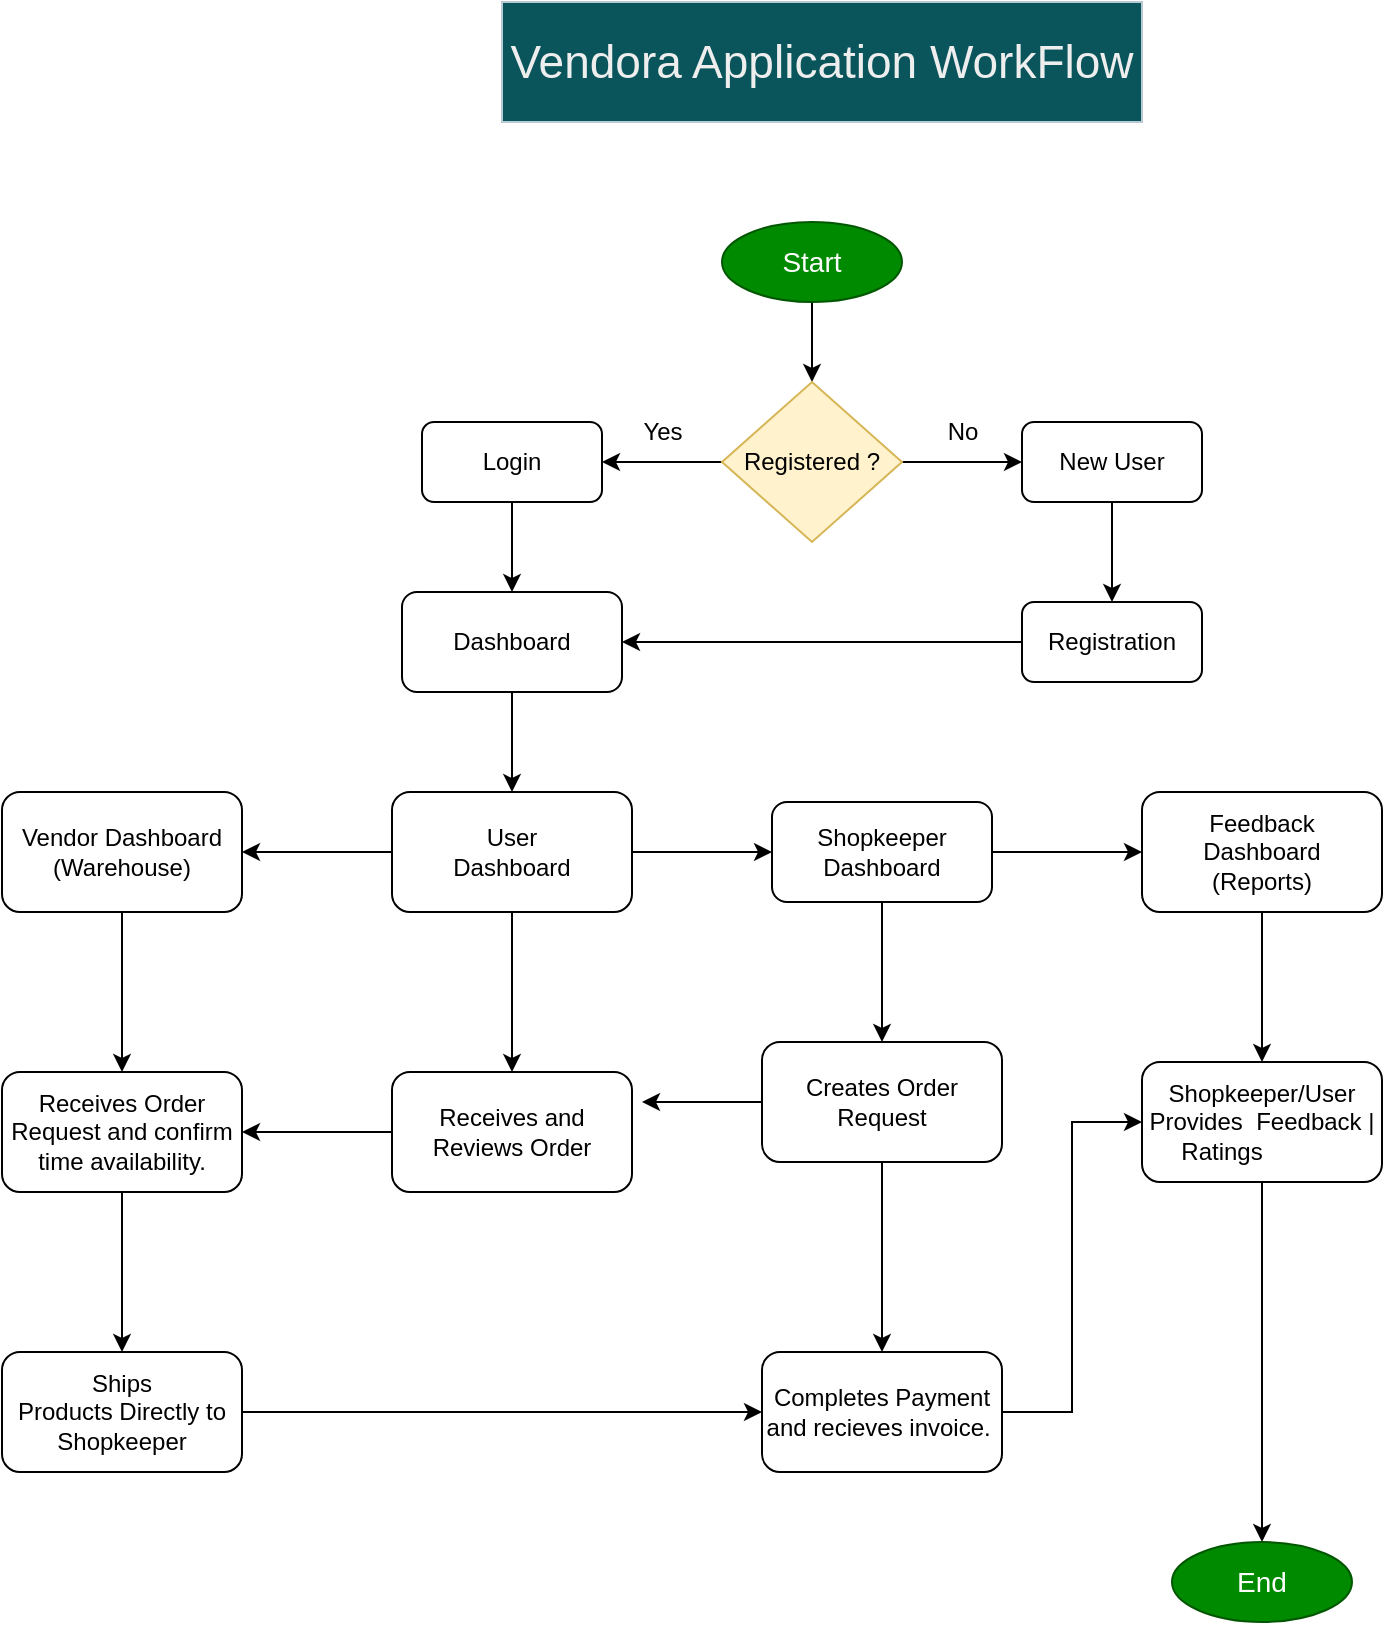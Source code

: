 <mxfile version="24.9.2">
  <diagram id="C5RBs43oDa-KdzZeNtuy" name="Page-1">
    <mxGraphModel dx="1222" dy="634" grid="1" gridSize="10" guides="1" tooltips="1" connect="1" arrows="1" fold="1" page="1" pageScale="1" pageWidth="1169" pageHeight="1654" background="none" math="0" shadow="0">
      <root>
        <mxCell id="WIyWlLk6GJQsqaUBKTNV-0" />
        <mxCell id="WIyWlLk6GJQsqaUBKTNV-1" parent="WIyWlLk6GJQsqaUBKTNV-0" />
        <mxCell id="H0ZH2b96q6sk3cJOSCIK-0" value="&lt;font style=&quot;font-size: 23px;&quot;&gt;Vendora Application WorkFlow&lt;/font&gt;" style="rounded=0;whiteSpace=wrap;html=1;labelBackgroundColor=none;fillColor=#09555B;strokeColor=#BAC8D3;fontColor=#EEEEEE;" parent="WIyWlLk6GJQsqaUBKTNV-1" vertex="1">
          <mxGeometry x="430" y="10" width="320" height="60" as="geometry" />
        </mxCell>
        <mxCell id="k7PWy4P7F-KXpjFMV805-2" style="edgeStyle=orthogonalEdgeStyle;rounded=0;orthogonalLoop=1;jettySize=auto;html=1;exitX=0.5;exitY=1;exitDx=0;exitDy=0;entryX=0.5;entryY=0;entryDx=0;entryDy=0;" parent="WIyWlLk6GJQsqaUBKTNV-1" source="k7PWy4P7F-KXpjFMV805-0" target="k7PWy4P7F-KXpjFMV805-1" edge="1">
          <mxGeometry relative="1" as="geometry" />
        </mxCell>
        <mxCell id="k7PWy4P7F-KXpjFMV805-0" value="&lt;font style=&quot;font-size: 14px;&quot;&gt;Start&lt;/font&gt;" style="ellipse;whiteSpace=wrap;html=1;fillColor=#008a00;strokeColor=#005700;fontColor=#ffffff;" parent="WIyWlLk6GJQsqaUBKTNV-1" vertex="1">
          <mxGeometry x="540" y="120" width="90" height="40" as="geometry" />
        </mxCell>
        <mxCell id="k7PWy4P7F-KXpjFMV805-5" style="edgeStyle=orthogonalEdgeStyle;rounded=0;orthogonalLoop=1;jettySize=auto;html=1;exitX=0;exitY=0.5;exitDx=0;exitDy=0;entryX=1;entryY=0.5;entryDx=0;entryDy=0;" parent="WIyWlLk6GJQsqaUBKTNV-1" source="k7PWy4P7F-KXpjFMV805-1" target="k7PWy4P7F-KXpjFMV805-3" edge="1">
          <mxGeometry relative="1" as="geometry" />
        </mxCell>
        <mxCell id="k7PWy4P7F-KXpjFMV805-6" style="edgeStyle=orthogonalEdgeStyle;rounded=0;orthogonalLoop=1;jettySize=auto;html=1;exitX=1;exitY=0.5;exitDx=0;exitDy=0;entryX=0;entryY=0.5;entryDx=0;entryDy=0;" parent="WIyWlLk6GJQsqaUBKTNV-1" source="k7PWy4P7F-KXpjFMV805-1" target="k7PWy4P7F-KXpjFMV805-4" edge="1">
          <mxGeometry relative="1" as="geometry" />
        </mxCell>
        <mxCell id="k7PWy4P7F-KXpjFMV805-1" value="Registered ?" style="rhombus;whiteSpace=wrap;html=1;fillColor=#fff2cc;strokeColor=#d6b656;" parent="WIyWlLk6GJQsqaUBKTNV-1" vertex="1">
          <mxGeometry x="540" y="200" width="90" height="80" as="geometry" />
        </mxCell>
        <mxCell id="mg_qh-bY2OpJn6G6VID9-0" style="edgeStyle=orthogonalEdgeStyle;rounded=0;orthogonalLoop=1;jettySize=auto;html=1;exitX=0.5;exitY=1;exitDx=0;exitDy=0;entryX=0.5;entryY=0;entryDx=0;entryDy=0;" parent="WIyWlLk6GJQsqaUBKTNV-1" source="k7PWy4P7F-KXpjFMV805-3" target="k7PWy4P7F-KXpjFMV805-12" edge="1">
          <mxGeometry relative="1" as="geometry" />
        </mxCell>
        <mxCell id="k7PWy4P7F-KXpjFMV805-3" value="Login" style="rounded=1;whiteSpace=wrap;html=1;" parent="WIyWlLk6GJQsqaUBKTNV-1" vertex="1">
          <mxGeometry x="390" y="220" width="90" height="40" as="geometry" />
        </mxCell>
        <mxCell id="k7PWy4P7F-KXpjFMV805-11" style="edgeStyle=orthogonalEdgeStyle;rounded=0;orthogonalLoop=1;jettySize=auto;html=1;exitX=0.5;exitY=1;exitDx=0;exitDy=0;entryX=0.5;entryY=0;entryDx=0;entryDy=0;" parent="WIyWlLk6GJQsqaUBKTNV-1" source="k7PWy4P7F-KXpjFMV805-4" target="k7PWy4P7F-KXpjFMV805-10" edge="1">
          <mxGeometry relative="1" as="geometry" />
        </mxCell>
        <mxCell id="k7PWy4P7F-KXpjFMV805-4" value="New User" style="rounded=1;whiteSpace=wrap;html=1;" parent="WIyWlLk6GJQsqaUBKTNV-1" vertex="1">
          <mxGeometry x="690" y="220" width="90" height="40" as="geometry" />
        </mxCell>
        <mxCell id="k7PWy4P7F-KXpjFMV805-7" value="Yes" style="text;html=1;align=center;verticalAlign=middle;resizable=0;points=[];autosize=1;strokeColor=none;fillColor=none;" parent="WIyWlLk6GJQsqaUBKTNV-1" vertex="1">
          <mxGeometry x="490" y="210" width="40" height="30" as="geometry" />
        </mxCell>
        <mxCell id="k7PWy4P7F-KXpjFMV805-9" value="No" style="text;html=1;align=center;verticalAlign=middle;resizable=0;points=[];autosize=1;strokeColor=none;fillColor=none;" parent="WIyWlLk6GJQsqaUBKTNV-1" vertex="1">
          <mxGeometry x="640" y="210" width="40" height="30" as="geometry" />
        </mxCell>
        <mxCell id="mg_qh-bY2OpJn6G6VID9-1" style="edgeStyle=orthogonalEdgeStyle;rounded=0;orthogonalLoop=1;jettySize=auto;html=1;entryX=1;entryY=0.5;entryDx=0;entryDy=0;" parent="WIyWlLk6GJQsqaUBKTNV-1" source="k7PWy4P7F-KXpjFMV805-10" target="k7PWy4P7F-KXpjFMV805-12" edge="1">
          <mxGeometry relative="1" as="geometry" />
        </mxCell>
        <mxCell id="k7PWy4P7F-KXpjFMV805-10" value="Registration" style="rounded=1;whiteSpace=wrap;html=1;" parent="WIyWlLk6GJQsqaUBKTNV-1" vertex="1">
          <mxGeometry x="690" y="310" width="90" height="40" as="geometry" />
        </mxCell>
        <mxCell id="PX6cCIp5oODoY7Ji9E9P-23" style="edgeStyle=orthogonalEdgeStyle;rounded=0;orthogonalLoop=1;jettySize=auto;html=1;exitX=0.5;exitY=1;exitDx=0;exitDy=0;entryX=0.5;entryY=0;entryDx=0;entryDy=0;" edge="1" parent="WIyWlLk6GJQsqaUBKTNV-1" source="k7PWy4P7F-KXpjFMV805-12" target="PX6cCIp5oODoY7Ji9E9P-21">
          <mxGeometry relative="1" as="geometry" />
        </mxCell>
        <mxCell id="k7PWy4P7F-KXpjFMV805-12" value="Dashboard" style="rounded=1;whiteSpace=wrap;html=1;" parent="WIyWlLk6GJQsqaUBKTNV-1" vertex="1">
          <mxGeometry x="380" y="305" width="110" height="50" as="geometry" />
        </mxCell>
        <mxCell id="PX6cCIp5oODoY7Ji9E9P-13" value="" style="edgeStyle=orthogonalEdgeStyle;rounded=0;orthogonalLoop=1;jettySize=auto;html=1;" edge="1" parent="WIyWlLk6GJQsqaUBKTNV-1" source="PX6cCIp5oODoY7Ji9E9P-0" target="PX6cCIp5oODoY7Ji9E9P-12">
          <mxGeometry relative="1" as="geometry" />
        </mxCell>
        <mxCell id="PX6cCIp5oODoY7Ji9E9P-40" value="" style="edgeStyle=orthogonalEdgeStyle;rounded=0;orthogonalLoop=1;jettySize=auto;html=1;" edge="1" parent="WIyWlLk6GJQsqaUBKTNV-1" source="PX6cCIp5oODoY7Ji9E9P-0" target="PX6cCIp5oODoY7Ji9E9P-7">
          <mxGeometry relative="1" as="geometry" />
        </mxCell>
        <mxCell id="PX6cCIp5oODoY7Ji9E9P-0" value="Shopkeeper&lt;br&gt;Dashboard" style="rounded=1;whiteSpace=wrap;html=1;" vertex="1" parent="WIyWlLk6GJQsqaUBKTNV-1">
          <mxGeometry x="565" y="410" width="110" height="50" as="geometry" />
        </mxCell>
        <mxCell id="PX6cCIp5oODoY7Ji9E9P-30" value="" style="edgeStyle=orthogonalEdgeStyle;rounded=0;orthogonalLoop=1;jettySize=auto;html=1;" edge="1" parent="WIyWlLk6GJQsqaUBKTNV-1" source="PX6cCIp5oODoY7Ji9E9P-4" target="PX6cCIp5oODoY7Ji9E9P-29">
          <mxGeometry relative="1" as="geometry" />
        </mxCell>
        <mxCell id="PX6cCIp5oODoY7Ji9E9P-4" value="Vendor Dashboard&lt;br&gt;(Warehouse)" style="whiteSpace=wrap;html=1;rounded=1;" vertex="1" parent="WIyWlLk6GJQsqaUBKTNV-1">
          <mxGeometry x="180" y="405" width="120" height="60" as="geometry" />
        </mxCell>
        <mxCell id="PX6cCIp5oODoY7Ji9E9P-39" value="" style="edgeStyle=orthogonalEdgeStyle;rounded=0;orthogonalLoop=1;jettySize=auto;html=1;" edge="1" parent="WIyWlLk6GJQsqaUBKTNV-1" source="PX6cCIp5oODoY7Ji9E9P-7" target="PX6cCIp5oODoY7Ji9E9P-38">
          <mxGeometry relative="1" as="geometry" />
        </mxCell>
        <mxCell id="PX6cCIp5oODoY7Ji9E9P-7" value="Feedback&lt;br&gt;Dashboard&lt;br&gt;(Reports)" style="whiteSpace=wrap;html=1;rounded=1;" vertex="1" parent="WIyWlLk6GJQsqaUBKTNV-1">
          <mxGeometry x="750" y="405" width="120" height="60" as="geometry" />
        </mxCell>
        <mxCell id="PX6cCIp5oODoY7Ji9E9P-16" style="edgeStyle=orthogonalEdgeStyle;rounded=0;orthogonalLoop=1;jettySize=auto;html=1;exitX=0;exitY=0.5;exitDx=0;exitDy=0;entryX=1;entryY=0.5;entryDx=0;entryDy=0;" edge="1" parent="WIyWlLk6GJQsqaUBKTNV-1" source="PX6cCIp5oODoY7Ji9E9P-12">
          <mxGeometry relative="1" as="geometry">
            <mxPoint x="500" y="560" as="targetPoint" />
          </mxGeometry>
        </mxCell>
        <mxCell id="PX6cCIp5oODoY7Ji9E9P-37" style="edgeStyle=orthogonalEdgeStyle;rounded=0;orthogonalLoop=1;jettySize=auto;html=1;exitX=0.5;exitY=1;exitDx=0;exitDy=0;entryX=0.5;entryY=0;entryDx=0;entryDy=0;" edge="1" parent="WIyWlLk6GJQsqaUBKTNV-1" source="PX6cCIp5oODoY7Ji9E9P-12" target="PX6cCIp5oODoY7Ji9E9P-34">
          <mxGeometry relative="1" as="geometry" />
        </mxCell>
        <mxCell id="PX6cCIp5oODoY7Ji9E9P-12" value="&lt;span&gt;Creates &lt;/span&gt;&lt;span&gt;Order &lt;/span&gt;&lt;span&gt;Request&lt;/span&gt;" style="whiteSpace=wrap;html=1;rounded=1;" vertex="1" parent="WIyWlLk6GJQsqaUBKTNV-1">
          <mxGeometry x="560" y="530" width="120" height="60" as="geometry" />
        </mxCell>
        <mxCell id="PX6cCIp5oODoY7Ji9E9P-24" style="edgeStyle=orthogonalEdgeStyle;rounded=0;orthogonalLoop=1;jettySize=auto;html=1;exitX=1;exitY=0.5;exitDx=0;exitDy=0;entryX=0;entryY=0.5;entryDx=0;entryDy=0;" edge="1" parent="WIyWlLk6GJQsqaUBKTNV-1" source="PX6cCIp5oODoY7Ji9E9P-21" target="PX6cCIp5oODoY7Ji9E9P-0">
          <mxGeometry relative="1" as="geometry" />
        </mxCell>
        <mxCell id="PX6cCIp5oODoY7Ji9E9P-27" value="" style="edgeStyle=orthogonalEdgeStyle;rounded=0;orthogonalLoop=1;jettySize=auto;html=1;" edge="1" parent="WIyWlLk6GJQsqaUBKTNV-1" source="PX6cCIp5oODoY7Ji9E9P-21" target="PX6cCIp5oODoY7Ji9E9P-26">
          <mxGeometry relative="1" as="geometry" />
        </mxCell>
        <mxCell id="PX6cCIp5oODoY7Ji9E9P-28" style="edgeStyle=orthogonalEdgeStyle;rounded=0;orthogonalLoop=1;jettySize=auto;html=1;exitX=0;exitY=0.5;exitDx=0;exitDy=0;entryX=1;entryY=0.5;entryDx=0;entryDy=0;" edge="1" parent="WIyWlLk6GJQsqaUBKTNV-1" source="PX6cCIp5oODoY7Ji9E9P-21" target="PX6cCIp5oODoY7Ji9E9P-4">
          <mxGeometry relative="1" as="geometry" />
        </mxCell>
        <mxCell id="PX6cCIp5oODoY7Ji9E9P-21" value="User&lt;br&gt;Dashboard" style="whiteSpace=wrap;html=1;rounded=1;" vertex="1" parent="WIyWlLk6GJQsqaUBKTNV-1">
          <mxGeometry x="375" y="405" width="120" height="60" as="geometry" />
        </mxCell>
        <mxCell id="PX6cCIp5oODoY7Ji9E9P-31" style="edgeStyle=orthogonalEdgeStyle;rounded=0;orthogonalLoop=1;jettySize=auto;html=1;exitX=0;exitY=0.5;exitDx=0;exitDy=0;" edge="1" parent="WIyWlLk6GJQsqaUBKTNV-1" source="PX6cCIp5oODoY7Ji9E9P-26" target="PX6cCIp5oODoY7Ji9E9P-29">
          <mxGeometry relative="1" as="geometry" />
        </mxCell>
        <mxCell id="PX6cCIp5oODoY7Ji9E9P-26" value="Receives and Reviews&amp;nbsp;Order" style="whiteSpace=wrap;html=1;rounded=1;" vertex="1" parent="WIyWlLk6GJQsqaUBKTNV-1">
          <mxGeometry x="375" y="545" width="120" height="60" as="geometry" />
        </mxCell>
        <mxCell id="PX6cCIp5oODoY7Ji9E9P-33" value="" style="edgeStyle=orthogonalEdgeStyle;rounded=0;orthogonalLoop=1;jettySize=auto;html=1;" edge="1" parent="WIyWlLk6GJQsqaUBKTNV-1" source="PX6cCIp5oODoY7Ji9E9P-29" target="PX6cCIp5oODoY7Ji9E9P-32">
          <mxGeometry relative="1" as="geometry" />
        </mxCell>
        <mxCell id="PX6cCIp5oODoY7Ji9E9P-29" value="&lt;span&gt;Receives &lt;/span&gt;&lt;span&gt;Order &lt;/span&gt;&lt;span&gt;Request and confirm time availability.&lt;/span&gt;" style="whiteSpace=wrap;html=1;rounded=1;" vertex="1" parent="WIyWlLk6GJQsqaUBKTNV-1">
          <mxGeometry x="180" y="545" width="120" height="60" as="geometry" />
        </mxCell>
        <mxCell id="PX6cCIp5oODoY7Ji9E9P-35" value="" style="edgeStyle=orthogonalEdgeStyle;rounded=0;orthogonalLoop=1;jettySize=auto;html=1;" edge="1" parent="WIyWlLk6GJQsqaUBKTNV-1" source="PX6cCIp5oODoY7Ji9E9P-32" target="PX6cCIp5oODoY7Ji9E9P-34">
          <mxGeometry relative="1" as="geometry" />
        </mxCell>
        <mxCell id="PX6cCIp5oODoY7Ji9E9P-32" value="&lt;span&gt;Ships &lt;/span&gt;&lt;span&gt;Products&lt;/span&gt;&lt;span&gt;&amp;nbsp;&lt;/span&gt;&lt;span&gt;Directly &lt;/span&gt;&lt;span&gt;to &lt;/span&gt;&lt;span&gt;Shopkeeper&lt;/span&gt;" style="whiteSpace=wrap;html=1;rounded=1;" vertex="1" parent="WIyWlLk6GJQsqaUBKTNV-1">
          <mxGeometry x="180" y="685" width="120" height="60" as="geometry" />
        </mxCell>
        <mxCell id="PX6cCIp5oODoY7Ji9E9P-41" style="edgeStyle=orthogonalEdgeStyle;rounded=0;orthogonalLoop=1;jettySize=auto;html=1;exitX=1;exitY=0.5;exitDx=0;exitDy=0;entryX=0;entryY=0.5;entryDx=0;entryDy=0;" edge="1" parent="WIyWlLk6GJQsqaUBKTNV-1" source="PX6cCIp5oODoY7Ji9E9P-34" target="PX6cCIp5oODoY7Ji9E9P-38">
          <mxGeometry relative="1" as="geometry" />
        </mxCell>
        <mxCell id="PX6cCIp5oODoY7Ji9E9P-34" value="&lt;span&gt;Completes &lt;/span&gt;&lt;span&gt;Payment and recieves invoice.&amp;nbsp;&lt;/span&gt;" style="whiteSpace=wrap;html=1;rounded=1;" vertex="1" parent="WIyWlLk6GJQsqaUBKTNV-1">
          <mxGeometry x="560" y="685" width="120" height="60" as="geometry" />
        </mxCell>
        <mxCell id="PX6cCIp5oODoY7Ji9E9P-43" style="edgeStyle=orthogonalEdgeStyle;rounded=0;orthogonalLoop=1;jettySize=auto;html=1;exitX=0.5;exitY=1;exitDx=0;exitDy=0;" edge="1" parent="WIyWlLk6GJQsqaUBKTNV-1" source="PX6cCIp5oODoY7Ji9E9P-38" target="PX6cCIp5oODoY7Ji9E9P-42">
          <mxGeometry relative="1" as="geometry" />
        </mxCell>
        <mxCell id="PX6cCIp5oODoY7Ji9E9P-38" value="&lt;span&gt;Shopkeeper/User &lt;/span&gt;&lt;span&gt;Provides &lt;/span&gt;&lt;span&gt;&amp;nbsp;&lt;/span&gt;&lt;span&gt;Feedback               &lt;/span&gt;&lt;span&gt;|&lt;/span&gt;&lt;span&gt;&amp;nbsp;&lt;/span&gt;&lt;span&gt;Ratings&amp;nbsp; &amp;nbsp; &amp;nbsp; &amp;nbsp; &amp;nbsp; &amp;nbsp; &amp;nbsp;&lt;/span&gt;" style="whiteSpace=wrap;html=1;rounded=1;" vertex="1" parent="WIyWlLk6GJQsqaUBKTNV-1">
          <mxGeometry x="750" y="540" width="120" height="60" as="geometry" />
        </mxCell>
        <mxCell id="PX6cCIp5oODoY7Ji9E9P-42" value="&lt;font style=&quot;font-size: 14px;&quot;&gt;End&lt;/font&gt;" style="ellipse;whiteSpace=wrap;html=1;fillColor=#008a00;strokeColor=#005700;fontColor=#ffffff;" vertex="1" parent="WIyWlLk6GJQsqaUBKTNV-1">
          <mxGeometry x="765" y="780" width="90" height="40" as="geometry" />
        </mxCell>
      </root>
    </mxGraphModel>
  </diagram>
</mxfile>
